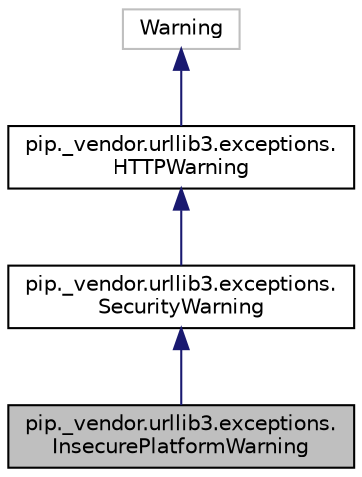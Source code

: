 digraph "pip._vendor.urllib3.exceptions.InsecurePlatformWarning"
{
 // LATEX_PDF_SIZE
  edge [fontname="Helvetica",fontsize="10",labelfontname="Helvetica",labelfontsize="10"];
  node [fontname="Helvetica",fontsize="10",shape=record];
  Node1 [label="pip._vendor.urllib3.exceptions.\lInsecurePlatformWarning",height=0.2,width=0.4,color="black", fillcolor="grey75", style="filled", fontcolor="black",tooltip=" "];
  Node2 -> Node1 [dir="back",color="midnightblue",fontsize="10",style="solid",fontname="Helvetica"];
  Node2 [label="pip._vendor.urllib3.exceptions.\lSecurityWarning",height=0.2,width=0.4,color="black", fillcolor="white", style="filled",URL="$db/d4a/classpip_1_1__vendor_1_1urllib3_1_1exceptions_1_1_security_warning.html",tooltip=" "];
  Node3 -> Node2 [dir="back",color="midnightblue",fontsize="10",style="solid",fontname="Helvetica"];
  Node3 [label="pip._vendor.urllib3.exceptions.\lHTTPWarning",height=0.2,width=0.4,color="black", fillcolor="white", style="filled",URL="$da/db4/classpip_1_1__vendor_1_1urllib3_1_1exceptions_1_1_h_t_t_p_warning.html",tooltip=" "];
  Node4 -> Node3 [dir="back",color="midnightblue",fontsize="10",style="solid",fontname="Helvetica"];
  Node4 [label="Warning",height=0.2,width=0.4,color="grey75", fillcolor="white", style="filled",tooltip=" "];
}
